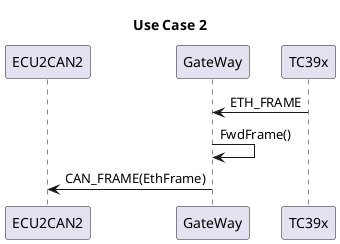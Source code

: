 @startuml
title Use Case 2

participant ECU2CAN2 as ecu2
participant GateWay as gw
participant TC39x as tc39

gw <- tc39 : ETH_FRAME
gw -> gw : FwdFrame()
ecu2 <- gw : CAN_FRAME(EthFrame)
@enduml
